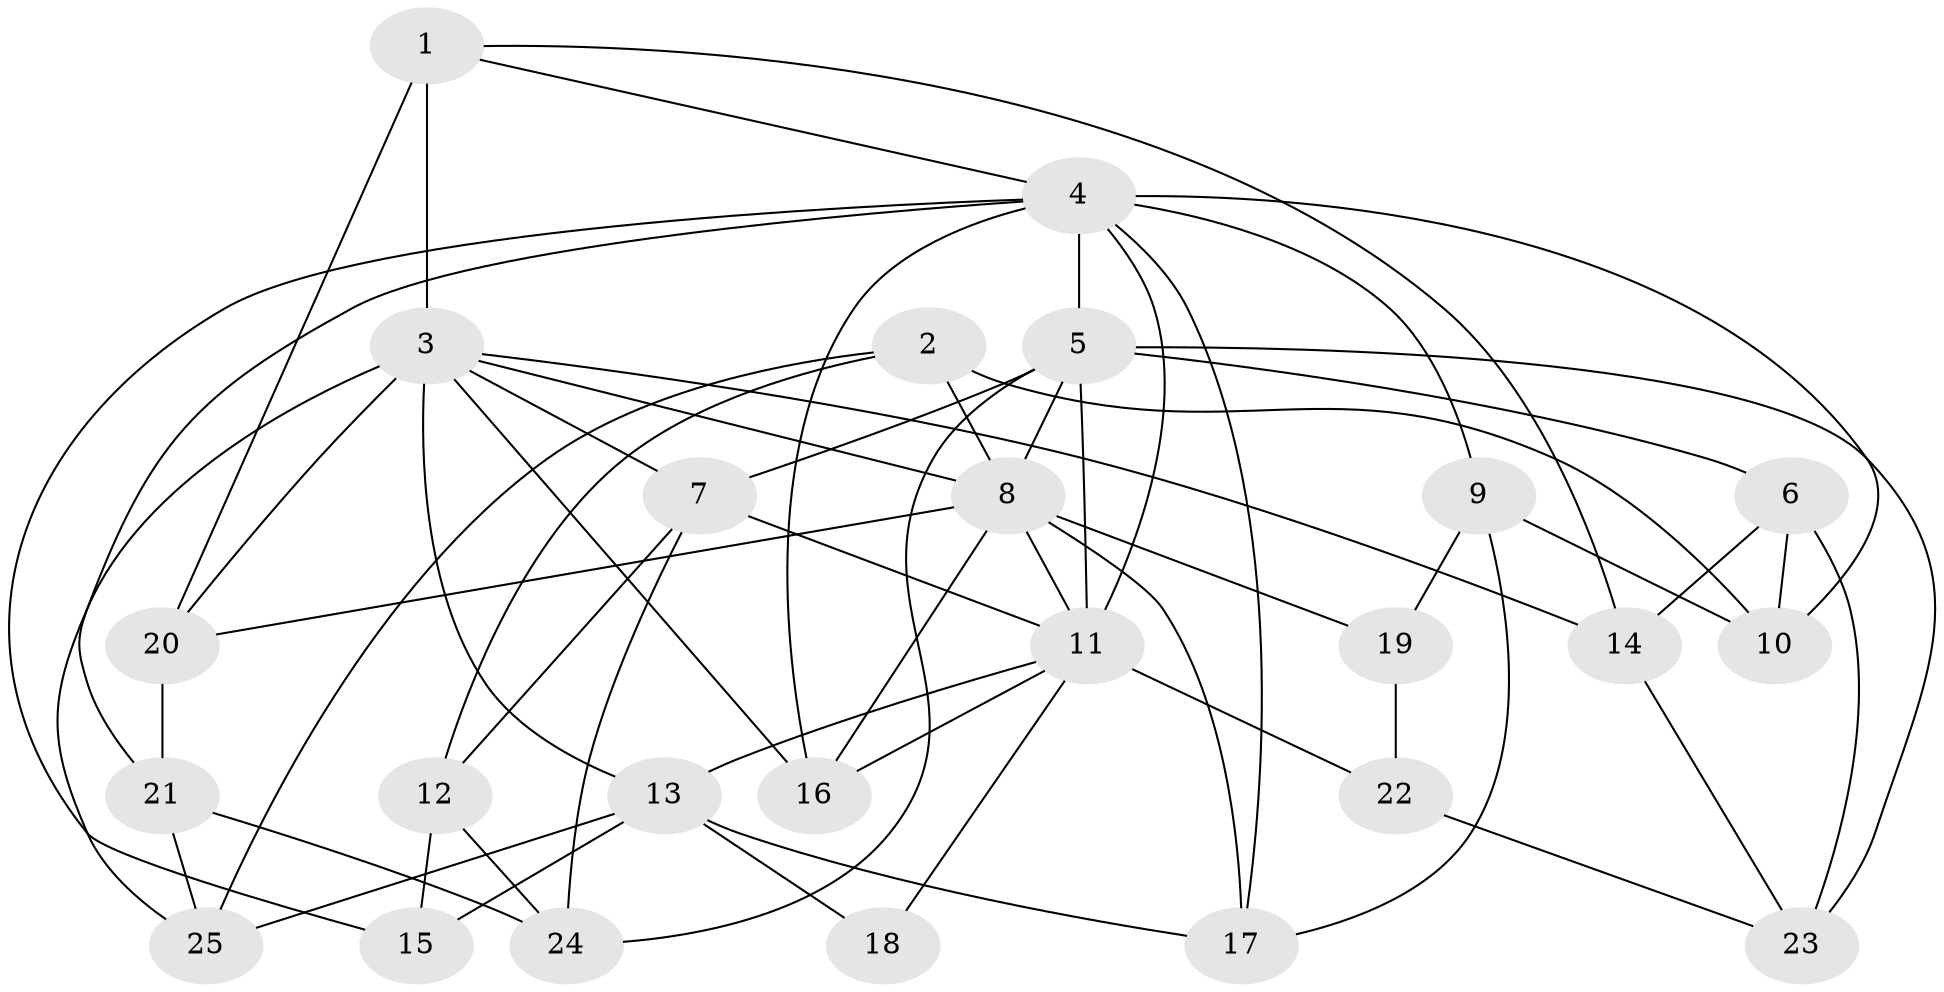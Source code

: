 // original degree distribution, {4: 1.0}
// Generated by graph-tools (version 1.1) at 2025/37/03/09/25 02:37:52]
// undirected, 25 vertices, 59 edges
graph export_dot {
graph [start="1"]
  node [color=gray90,style=filled];
  1;
  2;
  3;
  4;
  5;
  6;
  7;
  8;
  9;
  10;
  11;
  12;
  13;
  14;
  15;
  16;
  17;
  18;
  19;
  20;
  21;
  22;
  23;
  24;
  25;
  1 -- 3 [weight=3.0];
  1 -- 4 [weight=1.0];
  1 -- 14 [weight=1.0];
  1 -- 20 [weight=1.0];
  2 -- 8 [weight=1.0];
  2 -- 10 [weight=1.0];
  2 -- 12 [weight=1.0];
  2 -- 25 [weight=1.0];
  3 -- 7 [weight=1.0];
  3 -- 8 [weight=1.0];
  3 -- 13 [weight=3.0];
  3 -- 14 [weight=1.0];
  3 -- 16 [weight=1.0];
  3 -- 20 [weight=1.0];
  3 -- 25 [weight=1.0];
  4 -- 5 [weight=2.0];
  4 -- 9 [weight=1.0];
  4 -- 10 [weight=1.0];
  4 -- 11 [weight=1.0];
  4 -- 15 [weight=1.0];
  4 -- 16 [weight=1.0];
  4 -- 17 [weight=1.0];
  4 -- 21 [weight=1.0];
  5 -- 6 [weight=1.0];
  5 -- 7 [weight=4.0];
  5 -- 8 [weight=2.0];
  5 -- 11 [weight=1.0];
  5 -- 23 [weight=1.0];
  5 -- 24 [weight=1.0];
  6 -- 10 [weight=1.0];
  6 -- 14 [weight=1.0];
  6 -- 23 [weight=1.0];
  7 -- 11 [weight=1.0];
  7 -- 12 [weight=1.0];
  7 -- 24 [weight=1.0];
  8 -- 11 [weight=1.0];
  8 -- 16 [weight=1.0];
  8 -- 17 [weight=1.0];
  8 -- 19 [weight=2.0];
  8 -- 20 [weight=1.0];
  9 -- 10 [weight=1.0];
  9 -- 17 [weight=1.0];
  9 -- 19 [weight=1.0];
  11 -- 13 [weight=1.0];
  11 -- 16 [weight=1.0];
  11 -- 18 [weight=2.0];
  11 -- 22 [weight=2.0];
  12 -- 15 [weight=1.0];
  12 -- 24 [weight=1.0];
  13 -- 15 [weight=2.0];
  13 -- 17 [weight=1.0];
  13 -- 18 [weight=2.0];
  13 -- 25 [weight=1.0];
  14 -- 23 [weight=1.0];
  19 -- 22 [weight=1.0];
  20 -- 21 [weight=1.0];
  21 -- 24 [weight=1.0];
  21 -- 25 [weight=1.0];
  22 -- 23 [weight=1.0];
}
